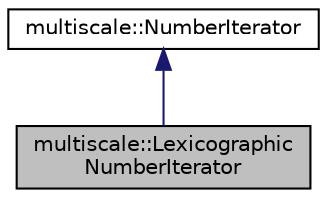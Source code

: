 digraph "multiscale::LexicographicNumberIterator"
{
  edge [fontname="Helvetica",fontsize="10",labelfontname="Helvetica",labelfontsize="10"];
  node [fontname="Helvetica",fontsize="10",shape=record];
  Node1 [label="multiscale::Lexicographic\lNumberIterator",height=0.2,width=0.4,color="black", fillcolor="grey75", style="filled" fontcolor="black"];
  Node2 -> Node1 [dir="back",color="midnightblue",fontsize="10",style="solid"];
  Node2 [label="multiscale::NumberIterator",height=0.2,width=0.4,color="black", fillcolor="white", style="filled",URL="$classmultiscale_1_1NumberIterator.html"];
}
